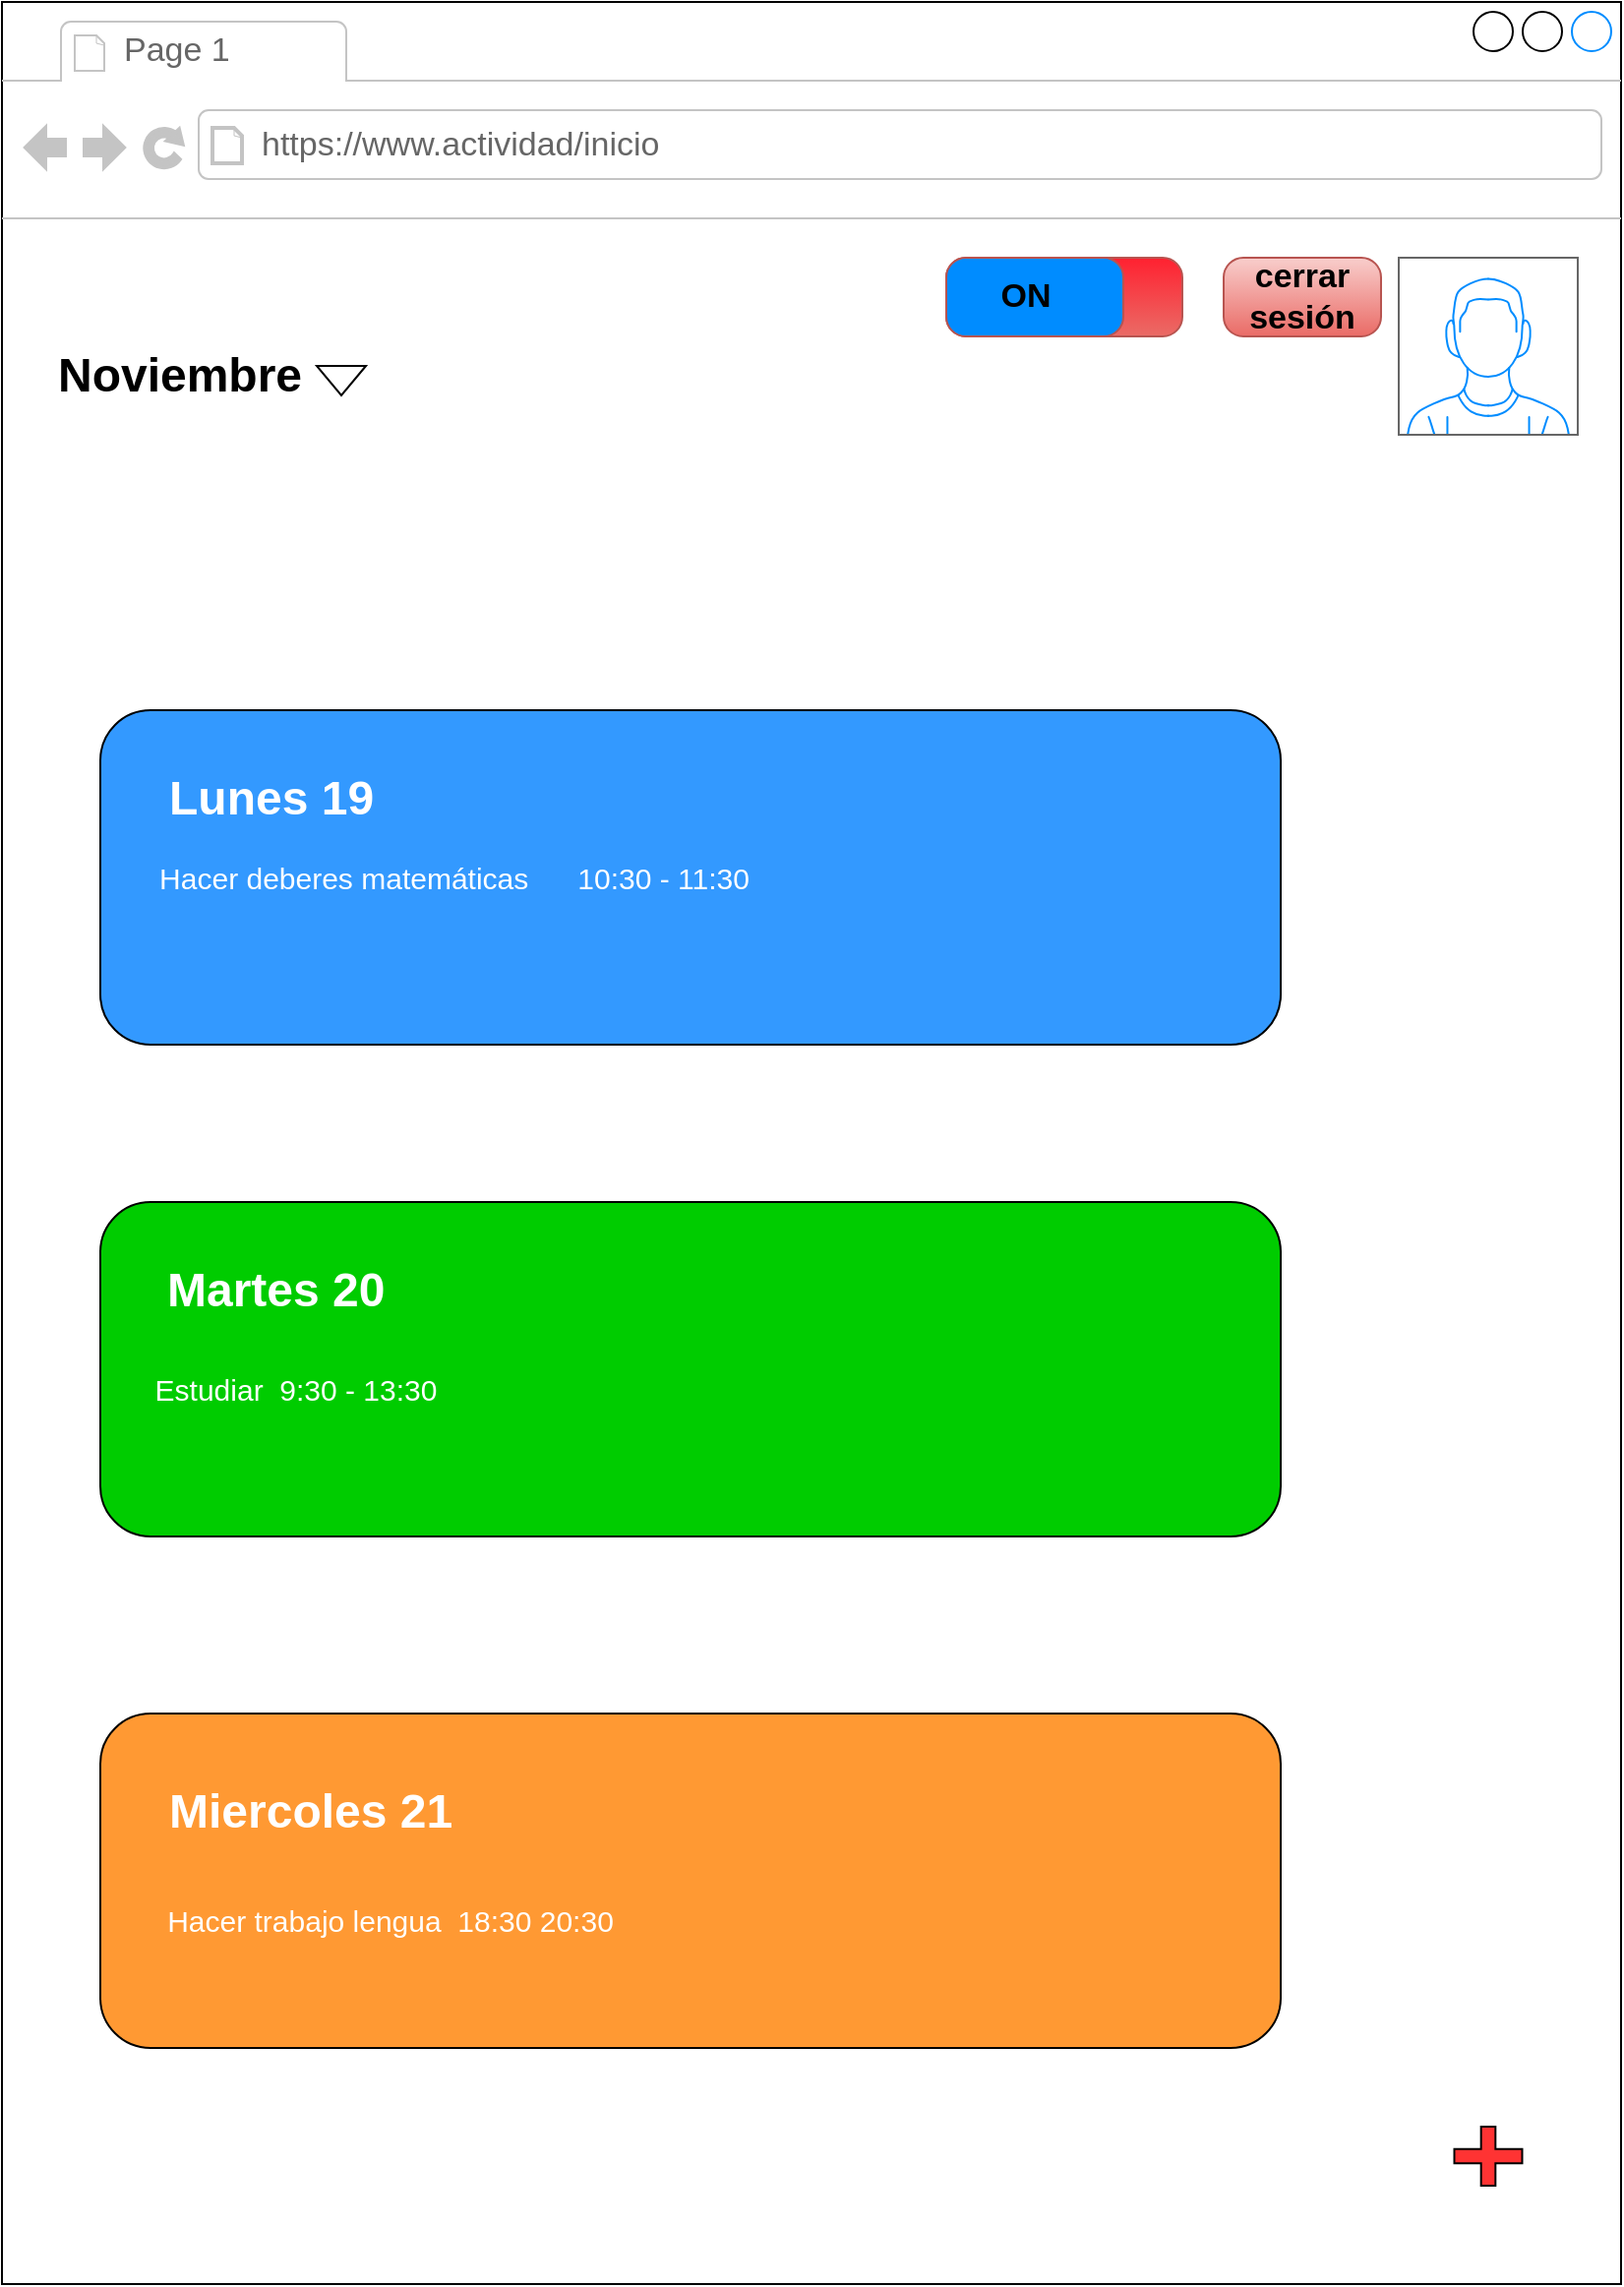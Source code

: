 <mxfile version="20.0.1" type="device"><diagram id="DAnRH3iFwZVECbVv9nJY" name="Page-1"><mxGraphModel dx="1730" dy="1005" grid="1" gridSize="10" guides="1" tooltips="1" connect="1" arrows="1" fold="1" page="1" pageScale="1" pageWidth="827" pageHeight="1169" math="0" shadow="0"><root><mxCell id="0"/><mxCell id="1" parent="0"/><mxCell id="UE1r5UAys1MMytGs9-Vh-44" value="" style="strokeWidth=1;shadow=0;dashed=0;align=center;html=1;shape=mxgraph.mockup.containers.browserWindow;rSize=0;strokeColor2=#008cff;strokeColor3=#c4c4c4;mainText=,;recursiveResize=0;" vertex="1" parent="1"><mxGeometry x="280" y="240" width="823" height="1160" as="geometry"/></mxCell><mxCell id="UE1r5UAys1MMytGs9-Vh-45" value="Page 1" style="strokeWidth=1;shadow=0;dashed=0;align=center;html=1;shape=mxgraph.mockup.containers.anchor;fontSize=17;fontColor=#666666;align=left;" vertex="1" parent="UE1r5UAys1MMytGs9-Vh-44"><mxGeometry x="60" y="12" width="110" height="26" as="geometry"/></mxCell><mxCell id="UE1r5UAys1MMytGs9-Vh-46" value="https://www.actividad/inicio" style="strokeWidth=1;shadow=0;dashed=0;align=center;html=1;shape=mxgraph.mockup.containers.anchor;rSize=0;fontSize=17;fontColor=#666666;align=left;" vertex="1" parent="UE1r5UAys1MMytGs9-Vh-44"><mxGeometry x="130" y="60" width="250" height="26" as="geometry"/></mxCell><mxCell id="UE1r5UAys1MMytGs9-Vh-47" value="" style="verticalLabelPosition=bottom;shadow=0;dashed=0;align=center;html=1;verticalAlign=top;strokeWidth=1;shape=mxgraph.mockup.containers.userMale;strokeColor=#666666;strokeColor2=#008cff;" vertex="1" parent="UE1r5UAys1MMytGs9-Vh-44"><mxGeometry x="710" y="130" width="91" height="90" as="geometry"/></mxCell><mxCell id="UE1r5UAys1MMytGs9-Vh-48" value="cerrar sesión" style="strokeWidth=1;shadow=0;dashed=0;align=center;html=1;shape=mxgraph.mockup.buttons.button;mainText=;buttonStyle=round;fontSize=17;fontStyle=1;fillColor=#f8cecc;whiteSpace=wrap;gradientColor=#ea6b66;strokeColor=#b85450;" vertex="1" parent="UE1r5UAys1MMytGs9-Vh-44"><mxGeometry x="621" y="130" width="80" height="40" as="geometry"/></mxCell><mxCell id="UE1r5UAys1MMytGs9-Vh-49" value="ON" style="strokeWidth=1;shadow=0;dashed=0;align=center;html=1;shape=mxgraph.mockup.buttons.onOffButton;gradientColor=#ea6b66;strokeColor=#b85450;buttonState=on;fillColor2=#008cff;fontSize=17;mainText=;spacingRight=40;fontStyle=1;fillColor=#FF2130;" vertex="1" parent="UE1r5UAys1MMytGs9-Vh-44"><mxGeometry x="480" y="130" width="120" height="40" as="geometry"/></mxCell><mxCell id="UE1r5UAys1MMytGs9-Vh-105" value="Noviembre" style="text;strokeColor=none;fillColor=none;html=1;fontSize=24;fontStyle=1;verticalAlign=middle;align=center;" vertex="1" parent="UE1r5UAys1MMytGs9-Vh-44"><mxGeometry x="10" y="170" width="160" height="40" as="geometry"/></mxCell><mxCell id="UE1r5UAys1MMytGs9-Vh-106" value="" style="triangle;whiteSpace=wrap;html=1;rotation=90;" vertex="1" parent="UE1r5UAys1MMytGs9-Vh-44"><mxGeometry x="165" y="180" width="15" height="25" as="geometry"/></mxCell><mxCell id="UE1r5UAys1MMytGs9-Vh-107" value="" style="rounded=1;whiteSpace=wrap;html=1;fillColor=#3399FF;" vertex="1" parent="UE1r5UAys1MMytGs9-Vh-44"><mxGeometry x="50" y="360" width="600" height="170" as="geometry"/></mxCell><mxCell id="UE1r5UAys1MMytGs9-Vh-109" value="" style="rounded=1;whiteSpace=wrap;html=1;fillColor=#00CC00;" vertex="1" parent="UE1r5UAys1MMytGs9-Vh-44"><mxGeometry x="50" y="610" width="600" height="170" as="geometry"/></mxCell><mxCell id="UE1r5UAys1MMytGs9-Vh-121" value="" style="rounded=1;whiteSpace=wrap;html=1;fillColor=#FF9933;" vertex="1" parent="UE1r5UAys1MMytGs9-Vh-44"><mxGeometry x="50" y="870" width="600" height="170" as="geometry"/></mxCell><mxCell id="UE1r5UAys1MMytGs9-Vh-122" value="" style="shape=cross;whiteSpace=wrap;html=1;fillColor=#FF3333;size=0.244;" vertex="1" parent="UE1r5UAys1MMytGs9-Vh-44"><mxGeometry x="738.25" y="1080" width="34.5" height="30" as="geometry"/></mxCell><mxCell id="UE1r5UAys1MMytGs9-Vh-124" value="&lt;h1&gt;&lt;font color=&quot;#FFFFFF&quot;&gt;Lunes 19&lt;br&gt;&lt;/font&gt;&lt;/h1&gt;" style="text;html=1;strokeColor=none;fillColor=none;spacing=5;spacingTop=-20;whiteSpace=wrap;overflow=hidden;rounded=0;" vertex="1" parent="UE1r5UAys1MMytGs9-Vh-44"><mxGeometry x="80" y="385" width="180" height="45" as="geometry"/></mxCell><mxCell id="UE1r5UAys1MMytGs9-Vh-125" value="&lt;h1&gt;&lt;font color=&quot;#FFFFFF&quot;&gt;Martes 20&lt;br&gt;&lt;/font&gt;&lt;/h1&gt;&lt;p&gt;&lt;br&gt;&lt;/p&gt;" style="text;html=1;strokeColor=none;fillColor=none;spacing=5;spacingTop=-20;whiteSpace=wrap;overflow=hidden;rounded=0;" vertex="1" parent="UE1r5UAys1MMytGs9-Vh-44"><mxGeometry x="79" y="635" width="171" height="35" as="geometry"/></mxCell><mxCell id="UE1r5UAys1MMytGs9-Vh-126" value="&lt;h1&gt;&lt;font color=&quot;#FFFFFF&quot;&gt;Miercoles 21&lt;br&gt;&lt;/font&gt;&lt;/h1&gt;&lt;p&gt;&lt;br&gt;&lt;/p&gt;" style="text;html=1;strokeColor=none;fillColor=none;spacing=5;spacingTop=-20;whiteSpace=wrap;overflow=hidden;rounded=0;" vertex="1" parent="UE1r5UAys1MMytGs9-Vh-44"><mxGeometry x="80" y="900" width="170" height="40" as="geometry"/></mxCell><mxCell id="UE1r5UAys1MMytGs9-Vh-127" value="Hacer deberes matemáticas&amp;nbsp;&amp;nbsp;&amp;nbsp;&amp;nbsp;&amp;nbsp; 10:30 - 11:30" style="text;html=1;strokeColor=none;fillColor=none;align=center;verticalAlign=middle;whiteSpace=wrap;rounded=0;fontSize=15;fontColor=#FFFFFF;" vertex="1" parent="UE1r5UAys1MMytGs9-Vh-44"><mxGeometry x="70" y="430" width="320" height="30" as="geometry"/></mxCell><mxCell id="UE1r5UAys1MMytGs9-Vh-128" value="Estudiar&amp;nbsp; 9:30 - 13:30" style="text;html=1;strokeColor=none;fillColor=none;align=center;verticalAlign=middle;whiteSpace=wrap;rounded=0;fontSize=15;fontColor=#FFFFFF;" vertex="1" parent="UE1r5UAys1MMytGs9-Vh-44"><mxGeometry x="39" y="690" width="221" height="30" as="geometry"/></mxCell><mxCell id="UE1r5UAys1MMytGs9-Vh-129" value="Hacer trabajo lengua&amp;nbsp; 18:30 20:30" style="text;html=1;strokeColor=none;fillColor=none;align=center;verticalAlign=middle;whiteSpace=wrap;rounded=0;fontSize=15;fontColor=#FFFFFF;" vertex="1" parent="UE1r5UAys1MMytGs9-Vh-44"><mxGeometry x="70" y="960" width="255" height="30" as="geometry"/></mxCell></root></mxGraphModel></diagram></mxfile>